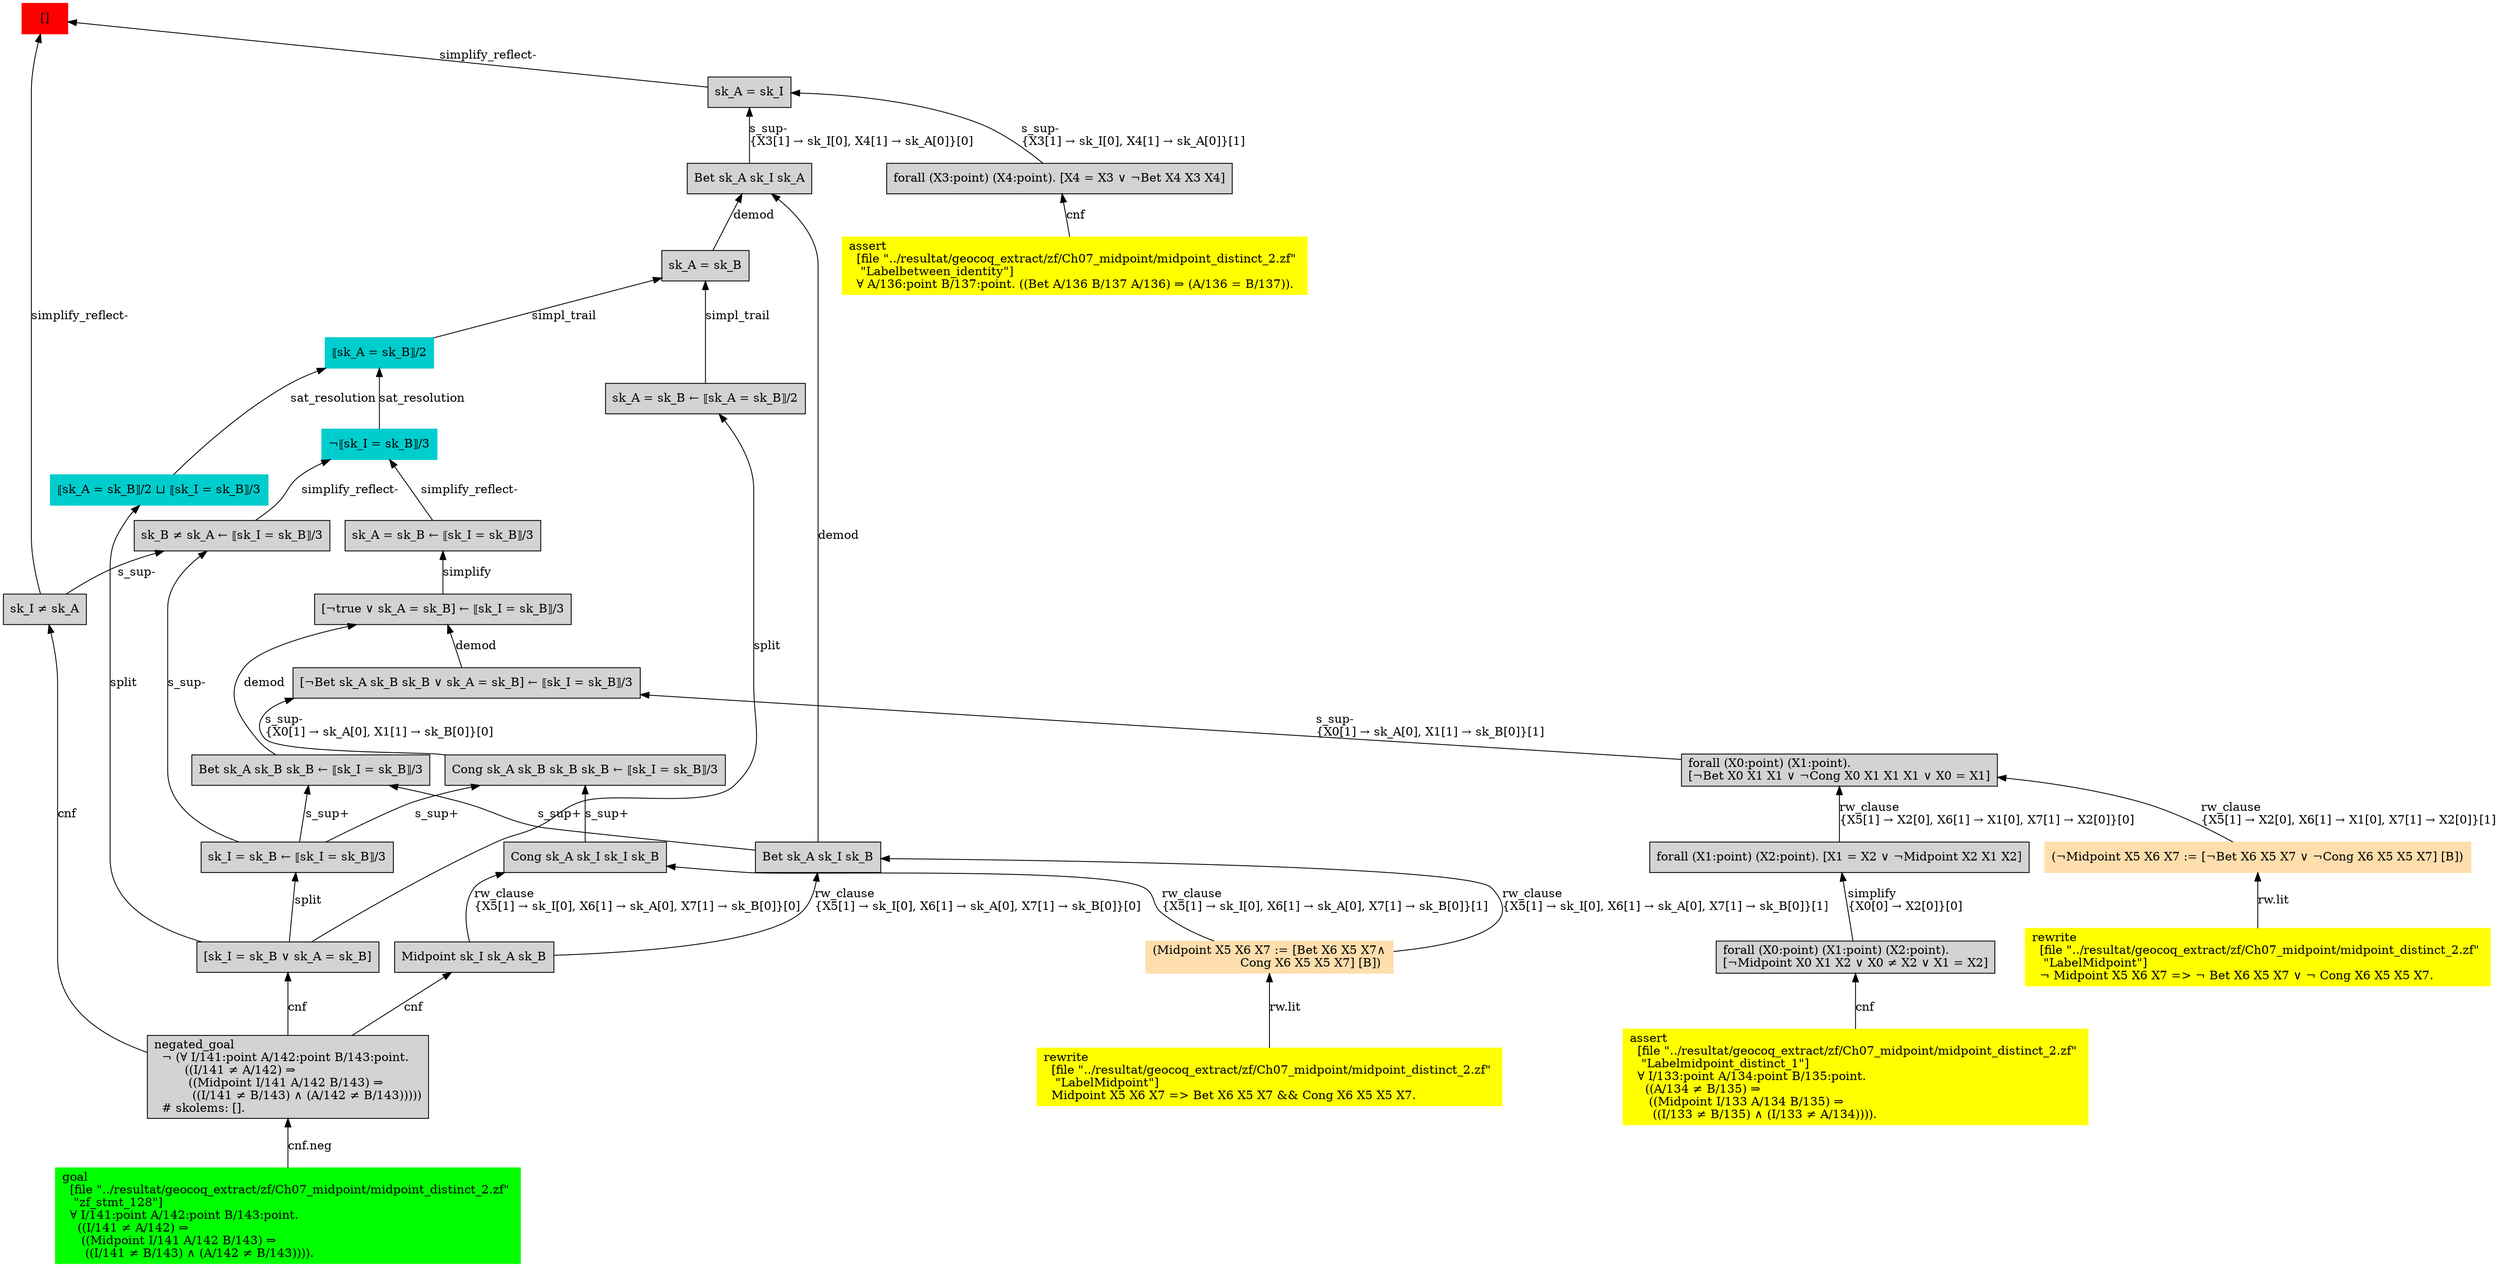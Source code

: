 digraph "unsat_graph" {
  vertex_0 [color=red, label="[]", shape=box, style=filled];
  vertex_0 -> vertex_1 [label="simplify_reflect-", dir="back"];
  vertex_1 [shape=box, label="sk_I ≠ sk_A\l", style=filled];
  vertex_1 -> vertex_2 [label="cnf", dir="back"];
  vertex_2 [shape=box, label="negated_goal\l  ¬ (∀ I/141:point A/142:point B/143:point.\l        ((I/141 ≠ A/142) ⇒\l         ((Midpoint I/141 A/142 B/143) ⇒\l          ((I/141 ≠ B/143) ∧ (A/142 ≠ B/143)))))\l  # skolems: [].\l", style=filled];
  vertex_2 -> vertex_3 [label="cnf.neg", dir="back"];
  vertex_3 [color=green, shape=box, label="goal\l  [file \"../resultat/geocoq_extract/zf/Ch07_midpoint/midpoint_distinct_2.zf\" \l   \"zf_stmt_128\"]\l  ∀ I/141:point A/142:point B/143:point.\l    ((I/141 ≠ A/142) ⇒\l     ((Midpoint I/141 A/142 B/143) ⇒\l      ((I/141 ≠ B/143) ∧ (A/142 ≠ B/143)))).\l", style=filled];
  vertex_0 -> vertex_4 [label="simplify_reflect-", dir="back"];
  vertex_4 [shape=box, label="sk_A = sk_I\l", style=filled];
  vertex_4 -> vertex_5 [label="s_sup-\l\{X3[1] → sk_I[0], X4[1] → sk_A[0]\}[1]\l", dir="back"];
  vertex_5 [shape=box, label="forall (X3:point) (X4:point). [X4 = X3 ∨ ¬Bet X4 X3 X4]\l", style=filled];
  vertex_5 -> vertex_6 [label="cnf", dir="back"];
  vertex_6 [color=yellow, shape=box, label="assert\l  [file \"../resultat/geocoq_extract/zf/Ch07_midpoint/midpoint_distinct_2.zf\" \l   \"Labelbetween_identity\"]\l  ∀ A/136:point B/137:point. ((Bet A/136 B/137 A/136) ⇒ (A/136 = B/137)).\l", style=filled];
  vertex_4 -> vertex_7 [label="s_sup-\l\{X3[1] → sk_I[0], X4[1] → sk_A[0]\}[0]\l", dir="back"];
  vertex_7 [shape=box, label="Bet sk_A sk_I sk_A\l", style=filled];
  vertex_7 -> vertex_8 [label="demod", dir="back"];
  vertex_8 [shape=box, label="sk_A = sk_B\l", style=filled];
  vertex_8 -> vertex_9 [label="simpl_trail", dir="back"];
  vertex_9 [color=cyan3, shape=box, label="⟦sk_A = sk_B⟧/2\l", style=filled];
  vertex_9 -> vertex_10 [label="sat_resolution", dir="back"];
  vertex_10 [color=cyan3, shape=box, label="¬⟦sk_I = sk_B⟧/3\l", style=filled];
  vertex_10 -> vertex_11 [label="simplify_reflect-", dir="back"];
  vertex_11 [shape=box, label="sk_B ≠ sk_A ← ⟦sk_I = sk_B⟧/3\l", style=filled];
  vertex_11 -> vertex_1 [label="s_sup-\l", dir="back"];
  vertex_11 -> vertex_12 [label="s_sup-\l", dir="back"];
  vertex_12 [shape=box, label="sk_I = sk_B ← ⟦sk_I = sk_B⟧/3\l", style=filled];
  vertex_12 -> vertex_13 [label="split", dir="back"];
  vertex_13 [shape=box, label="[sk_I = sk_B ∨ sk_A = sk_B]\l", style=filled];
  vertex_13 -> vertex_2 [label="cnf", dir="back"];
  vertex_10 -> vertex_14 [label="simplify_reflect-", dir="back"];
  vertex_14 [shape=box, label="sk_A = sk_B ← ⟦sk_I = sk_B⟧/3\l", style=filled];
  vertex_14 -> vertex_15 [label="simplify", dir="back"];
  vertex_15 [shape=box, label="[¬true ∨ sk_A = sk_B] ← ⟦sk_I = sk_B⟧/3\l", style=filled];
  vertex_15 -> vertex_16 [label="demod", dir="back"];
  vertex_16 [shape=box, label="Bet sk_A sk_B sk_B ← ⟦sk_I = sk_B⟧/3\l", style=filled];
  vertex_16 -> vertex_17 [label="s_sup+\l", dir="back"];
  vertex_17 [shape=box, label="Bet sk_A sk_I sk_B\l", style=filled];
  vertex_17 -> vertex_18 [label="rw_clause\l\{X5[1] → sk_I[0], X6[1] → sk_A[0], X7[1] → sk_B[0]\}[1]\l", dir="back"];
  vertex_18 [color=navajowhite, shape=box, label="(Midpoint X5 X6 X7 := [Bet X6 X5 X7∧\l                       Cong X6 X5 X5 X7] [B])\l", style=filled];
  vertex_18 -> vertex_19 [label="rw.lit", dir="back"];
  vertex_19 [color=yellow, shape=box, label="rewrite\l  [file \"../resultat/geocoq_extract/zf/Ch07_midpoint/midpoint_distinct_2.zf\" \l   \"LabelMidpoint\"]\l  Midpoint X5 X6 X7 =\> Bet X6 X5 X7 && Cong X6 X5 X5 X7.\l", style=filled];
  vertex_17 -> vertex_20 [label="rw_clause\l\{X5[1] → sk_I[0], X6[1] → sk_A[0], X7[1] → sk_B[0]\}[0]\l", dir="back"];
  vertex_20 [shape=box, label="Midpoint sk_I sk_A sk_B\l", style=filled];
  vertex_20 -> vertex_2 [label="cnf", dir="back"];
  vertex_16 -> vertex_12 [label="s_sup+\l", dir="back"];
  vertex_15 -> vertex_21 [label="demod", dir="back"];
  vertex_21 [shape=box, label="[¬Bet sk_A sk_B sk_B ∨ sk_A = sk_B] ← ⟦sk_I = sk_B⟧/3\l", style=filled];
  vertex_21 -> vertex_22 [label="s_sup-\l\{X0[1] → sk_A[0], X1[1] → sk_B[0]\}[1]\l", dir="back"];
  vertex_22 [shape=box, label="forall (X0:point) (X1:point).\l[¬Bet X0 X1 X1 ∨ ¬Cong X0 X1 X1 X1 ∨ X0 = X1]\l", style=filled];
  vertex_22 -> vertex_23 [label="rw_clause\l\{X5[1] → X2[0], X6[1] → X1[0], X7[1] → X2[0]\}[1]\l", dir="back"];
  vertex_23 [color=navajowhite, shape=box, label="(¬Midpoint X5 X6 X7 := [¬Bet X6 X5 X7 ∨ ¬Cong X6 X5 X5 X7] [B])\l", style=filled];
  vertex_23 -> vertex_24 [label="rw.lit", dir="back"];
  vertex_24 [color=yellow, shape=box, label="rewrite\l  [file \"../resultat/geocoq_extract/zf/Ch07_midpoint/midpoint_distinct_2.zf\" \l   \"LabelMidpoint\"]\l  ¬ Midpoint X5 X6 X7 =\> ¬ Bet X6 X5 X7 ∨ ¬ Cong X6 X5 X5 X7.\l", style=filled];
  vertex_22 -> vertex_25 [label="rw_clause\l\{X5[1] → X2[0], X6[1] → X1[0], X7[1] → X2[0]\}[0]\l", dir="back"];
  vertex_25 [shape=box, label="forall (X1:point) (X2:point). [X1 = X2 ∨ ¬Midpoint X2 X1 X2]\l", style=filled];
  vertex_25 -> vertex_26 [label="simplify\l\{X0[0] → X2[0]\}[0]\l", dir="back"];
  vertex_26 [shape=box, label="forall (X0:point) (X1:point) (X2:point).\l[¬Midpoint X0 X1 X2 ∨ X0 ≠ X2 ∨ X1 = X2]\l", style=filled];
  vertex_26 -> vertex_27 [label="cnf", dir="back"];
  vertex_27 [color=yellow, shape=box, label="assert\l  [file \"../resultat/geocoq_extract/zf/Ch07_midpoint/midpoint_distinct_2.zf\" \l   \"Labelmidpoint_distinct_1\"]\l  ∀ I/133:point A/134:point B/135:point.\l    ((A/134 ≠ B/135) ⇒\l     ((Midpoint I/133 A/134 B/135) ⇒\l      ((I/133 ≠ B/135) ∧ (I/133 ≠ A/134)))).\l", style=filled];
  vertex_21 -> vertex_28 [label="s_sup-\l\{X0[1] → sk_A[0], X1[1] → sk_B[0]\}[0]\l", dir="back"];
  vertex_28 [shape=box, label="Cong sk_A sk_B sk_B sk_B ← ⟦sk_I = sk_B⟧/3\l", style=filled];
  vertex_28 -> vertex_29 [label="s_sup+\l", dir="back"];
  vertex_29 [shape=box, label="Cong sk_A sk_I sk_I sk_B\l", style=filled];
  vertex_29 -> vertex_18 [label="rw_clause\l\{X5[1] → sk_I[0], X6[1] → sk_A[0], X7[1] → sk_B[0]\}[1]\l", dir="back"];
  vertex_29 -> vertex_20 [label="rw_clause\l\{X5[1] → sk_I[0], X6[1] → sk_A[0], X7[1] → sk_B[0]\}[0]\l", dir="back"];
  vertex_28 -> vertex_12 [label="s_sup+\l", dir="back"];
  vertex_9 -> vertex_30 [label="sat_resolution", dir="back"];
  vertex_30 [color=cyan3, shape=box, label="⟦sk_A = sk_B⟧/2 ⊔ ⟦sk_I = sk_B⟧/3\l", style=filled];
  vertex_30 -> vertex_13 [label="split", dir="back"];
  vertex_8 -> vertex_31 [label="simpl_trail", dir="back"];
  vertex_31 [shape=box, label="sk_A = sk_B ← ⟦sk_A = sk_B⟧/2\l", style=filled];
  vertex_31 -> vertex_13 [label="split", dir="back"];
  vertex_7 -> vertex_17 [label="demod", dir="back"];
  }


